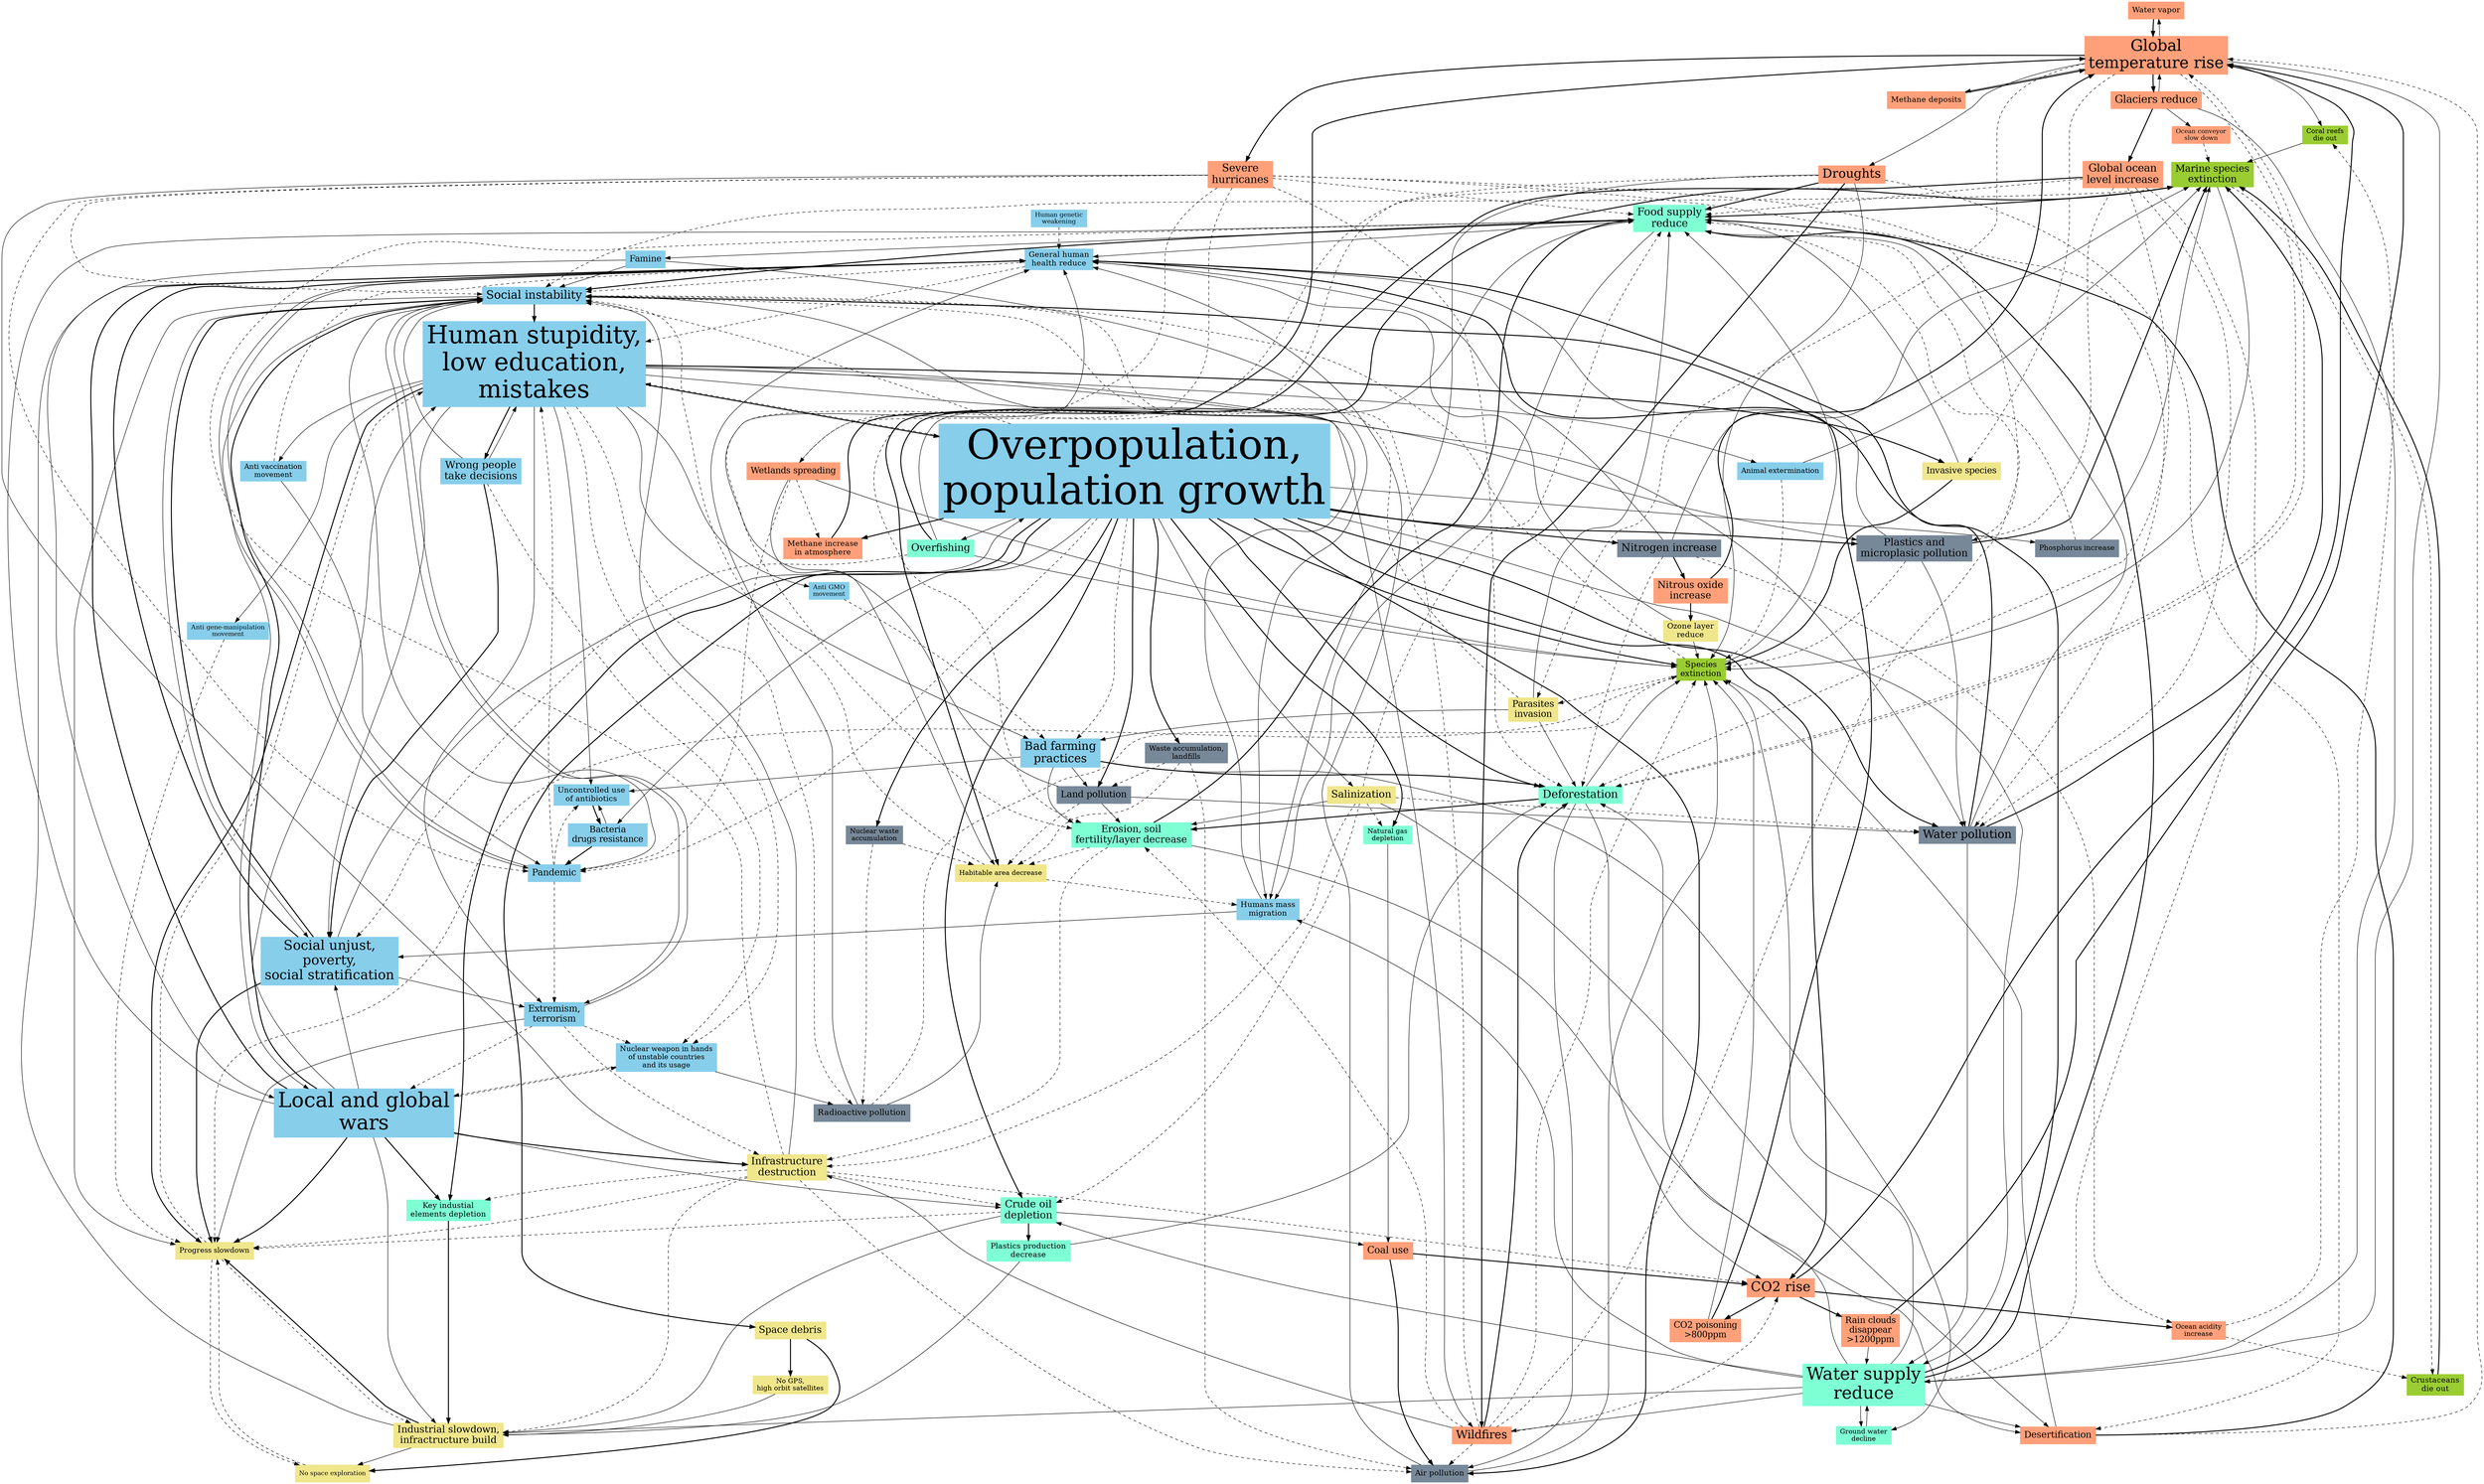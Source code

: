 // Civilization collaps graph
// three types of connection: week, normal and strong
// Weak connection - 1 score, normal - 2, and strong 4

digraph Global {
    // Water vapor is a greenhouse gas 
    water_vapor -> temp_increase [ style=bold ]

    // 298 times more stronger as greenhouse gas than CO2
    nitrous_oxide -> temp_increase [ style=bold ]
    // one of CFCs
    nitrous_oxide -> ozone [ style=bold ]

    // Farming as one of main source of nitrous oxide
    nitrogen_cycle -> nitrous_oxide [ style=bold ]
    // Increases PM and ozone, respiratory diseases, cancer
    nitrogen_cycle -> health_reduce [ style=solid ]
    // Because of eutrophication
    nitrogen_cycle -> marine_die [ style=solid ]
    // Increases soil acidification
    nitrogen_cycle -> ocean_acid [ style=dashed ]
    // N saturation can result in nutrient imbalances (e.g., loss of calcium due to nitrate leaching) and possible forest decline
    nitrogen_cycle -> deforestation [ style=dashed ]

    // Phosphorus amount is heavily debated, some say it'll last for 50 years other 200 with peak in 2030
    phosphorus_peak -> food_reduce [ style=dashed ]
    // Because of eutrophication
    phosphorus_peak -> marine_die [ style=solid ]

    // Clearing forest to clean land for houses, infrastructure, farming, industry, roads
    overpopulation -> deforestation [ style=bold ]
    // Raising population takes more land from native species
    overpopulation -> species_extinction [ style=bold ]
    // More population consumes more water
    overpopulation -> water_reduce [ style=solid ]
    // People's concentration too close leads to psychological problems
    overpopulation -> social_instab [ style=dashed ]
    // More people consume more seafood
    overpopulation -> overfishing [ style=solid ]
    // More people need more electronics
    overpopulation -> industrial_elements [ style=bold ]
    // More people consume more oil and gas via transport, heating, electricity generation
    overpopulation -> oil_depletion [ style=bold ]
    overpopulation -> gas_depletion [ style=bold ]
    // Road salt and irrigation causes salinization
    overpopulation -> salinization [ style=solid ]
    // More people need telecommunication which increases satellite fleet and increases chance of collisions.
    overpopulation -> space_debris [ style=bold ]
    // More dense population increases pandemic chance and burden on healthcare
    overpopulation -> pandemic [ style=dashed ]
    // More population increases chance for bacteria to become resistant to certain antibiotics. 
    overpopulation -> bacteria_resist [ style=solid ]
    // More people need more electricity and one of major sources is nuclear power.
    overpopulation -> nuclear_waste [ style=bold ]
    // Building, chemicals, transportation etc increase overall air pollution.
    overpopulation -> air_pollution [ style=bold ]
    // More people causes more water pollution, via farming or directly
    overpopulation -> water_pollution [ style=bold ]
    // More people needs more plastics
    overpopulation -> plastics_pollution [ style=bold ]
    // More people is a burden for education and general population increase happens in poor countries
    overpopulation -> human_stupid [ style=dashed ]
    // More people need more transportation, energy, goods and concrete
    overpopulation -> co2_rise [ style=bold ]
    // Farming is causing increase of methane in atmosphere
    overpopulation -> methane_raise [ style=bold ]
    // Since industrial revolution we increased global reactive nitrogen (Nr) by 50%
    overpopulation -> nitrogen_cycle [ style=bold ]
    overpopulation -> phosphorus_peak [ style=solid ]
    // Mining, factories, manufacturing etc causes land pollution with chemicals
    overpopulation -> land_pollution [ style=bold ]
    // Rising population make farmers to use bad farming methods to increase crop output
    overpopulation -> bad_farm [ style=dashed ]
    // Wastes are generated through various sources like domestic, industrial, agricultural, commercial, municipal etc. This waste is not get recycled and end up in landfills.
    overpopulation -> general_waste [ style=bold ]

    // CO2 -> temperature increase via global warming effect of CO2 will be rising as now we will have +4 degrees by the end of 21st century
    co2_rise -> temp_increase [ style=bold ]
    // More than 800 ppm lead to poisoning for humans
    co2_rise -> co2_poison [ style=bold ]
    // CO2 in atmosphere leads to water acidity increase because it reacts with water and converts into carbonic acid
    co2_rise -> ocean_acid [ style=bold ]
    // More than 1200 ppm leads to rain clouds disappearing which will heat the planet on +12C. Human extinction scenario.
    co2_rise -> clouds_disappear [ style=bold ]

    // Temperature increase can trigger methane deposits unleash, from permafrost on land or from the bottom of the ocean Global temperature can increase to +4 degrees only from methane
    methane_bomb -> temp_increase [ style=bold ]

    // Certain human processes like farming causes methane to increase in atmosphere, it also increases temperature as addition to CO2 increase
    methane_raise -> temp_increase [ style=bold ]

    // Increasing temperature reduce ice covering
    temp_increase -> ice_reduce [ style=bold ]
    // More energy in atmosphere leads to more severe hurricanes
    temp_increase -> hurricanes [ style=bold ]
    // Higher temperature traps more water in atmosphere and available water evaporates
    temp_increase -> water_reduce [ style=solid ]
    // Temperature rise shifting habitats of indigenous trees
    temp_increase -> deforestation [ style=dashed ]
    // Higher temperature means more droughts in summer
    temp_increase -> droughts [ style=solid ]
    // Parasites spreading to the regions where they couldn't survive because of high temperature
    temp_increase -> parasites [ style=dashed ]
    // Species migrating because of warmer climate and kill native species 
    temp_increase -> invas_species [ style=dashed ]
    // Increasing temperature can unleash methane in permafrost in tundra and deep inder the ocean, which can increase temperature up to +4 degrees as an addition to CO2 temp increase
    temp_increase -> methane_bomb [ style=solid ]
    // Water temperature increase bleaches corals and make them die
    temp_increase -> coral_die [ style=solid ]
    // Temperature rise is increasing water evaporation
    temp_increase -> water_vapor [ style=solid ]

    // Less ice means more sun energy will be absorbed by dark water of ground.
    ice_reduce -> temp_increase [ style=solid ]
    // Ice shield melting means more water in global ocean. CO2 level now in 415 ppm, last time such concentration was 3 million years ago, temperature was 2-3 degrees higher and
    // global ocean level 1-3 m higher
    ice_reduce -> ocean_level [ style=bold ]
    // Ice shields are vital part of water supply for many people, many rivers and streams starts from ice shield in mountains.
    ice_reduce -> water_reduce [ style=solid ]
    // With ice shields and ice caps melting salt consentration in global ocean is changing. This means that global ocean conveyor belt is slowing down.
    ice_reduce -> ocean_conv_stop [ style=solid ]

    // Oceanic conveyor is a vital part of distributing nutrients and oxygen in global ocean. Without it many species will due
    ocean_conv_stop -> marine_die [ style=dashed ]

    // Ocean acidity increase can damage to shells of many species which are base of food chain in ocean. They can adapt but only till some point.
    ocean_acid -> crust_die [ style=dashed ]
    // Ocean acidity increase also damage to corals by reducing their skeletal density
    ocean_acid -> coral_die [ style=dashed ]
    
    // Big hurricanes paralyze life
    hurricanes -> social_instab [ style=dashed ]
    // Hurricanes cause soil damage by flooding the ground
    hurricanes -> soil_depletion [ style=dashed ]
    // Floods contaminate water and can cause waterborne diseases to spread
    hurricanes -> pandemic [ style=dashed ]
    // High wind destroys trees
    hurricanes -> deforestation [ style=dashed ]
    // Flooding, high wind destroys infrastructure
    hurricanes -> infrac_destr [ style=solid ]
    // Flood kills crops on the field
    hurricanes -> food_reduce [ style=dashed ]
    // Flooding cause water pollution (rubbish, chemicals)
    hurricanes -> water_pollution [ style=dashed ]
    // Flooding polluting water with plastic
    hurricanes -> plastics_pollution [ style=dashed ]
    // Flooding an area increase chance land to become a wetland
    hurricanes -> wetland_spread [ style=dashed ]

    // Droughts causing many animals to die
    droughts -> species_extinction [ style=solid ]
    // Dryness makes terrain a desert
    droughts -> desertification [ style=dashed ]
    // Dehydrated trees and grass are easier to catch fire
    droughts -> wildfires [ style=bold ]
    // Dry soil loses its fertility and wind damaged dry soil
    droughts -> soil_depletion [ style=dashed ]
    // Droughts are very bad for crop output
    droughts -> food_reduce [ style=bold ]
    // Droughts are causing people to migrate
    droughts -> people_migration [ style=solid ]

    // Wildfires are destroying houses and whole villages
    wildfires -> infrac_destr [ style=solid ]
    // Wildfires are a terrible experience for local people and even for all other via news
    wildfires -> social_instab [ style=dashed ]
    // Wildfires are destroying farms and crops
    wildfires -> food_reduce [ style=dashed ]
    // Wildfires are weakening the soil, cause soil depletion and reducing water-retention capacity
    wildfires -> soil_depletion [ style=dashed ]
    // Wildfire causes deforestation
    wildfires -> deforestation [ style=bold ]
    // By destroying infrastructure wildfires causing air pollution
    wildfires -> air_pollution [ style=dashed ]
    // Burning trees are direct increase of CO2
    wildfires -> co2_rise [ style=dashed ]
    // Wildfires are killing animals and destroying their habitats
    wildfires -> species_extinction [ style=dashed ]

    // Ocean rise means less land can be used for farms
    ocean_level -> food_reduce [ style=dashed ]
    // Water rise can flood forests
    ocean_level -> deforestation [ style=dashed ]
    // Water rise can flood cities and decrease amount of land
    ocean_level -> habitable_area_decrease [ style=bold ]
    // Flooding pollutes ocean with chemicals and rubbish
    ocean_level -> water_pollution [ style=dashed ]
    // Flooding pollutes ocean with plastics
    ocean_level -> plastics_pollution [ style=dashed ]
    // Flooding increases chance for land to become a wetland
    ocean_level -> wetland_spread [ style=dashed ]
    // Because some land will become flooded permanently lakes and rivers previously clean will turn salty
    ocean_level -> water_reduce [ style=dashed ]

    // More than 800 ppm CO2 will cause poisoning of humans
    co2_poison -> health_reduce [ style=bold ]
    // CO2 also is poisonous for animals
    co2_poison -> species_extinction [ style=solid ]

    // More than 1200 ppm will cause marine clouds to disappear, it will increase temperature to +8 degrees (as an addition to +4 from CO2 and +4 from methane)
    clouds_disappear -> temp_increase [ style=bold ]
    // Disappearing of marine clouds means much less water will be on land
    clouds_disappear -> water_reduce [ style=solid ]

    // Crustaceans are a base of many food chains, their dying out means mass extinction
    crust_die -> marine_die [ style=bold ]

    // Less marine animals means less fish for people
    marine_die -> food_reduce [ style=bold ]
    // Extinction of marine animals will cause extinction of land animals as well
    marine_die -> species_extinction [ style=solid ]
    // Marine animals extinction will cause crustaceans to die out too
    marine_die -> crust_die [ style=dashed ]
    // Mass extinction will be bad for humans mood and hope for the future
    marine_die -> social_instab [ style=dashed ]

    // Species extinction will cause food to go down quite a lot, like dying out of pollinators
    species_extinction -> food_reduce [ style=solid ]
    // On place of big animals (esp predators) usually come their "food" and usually these are pests and parasites
    species_extinction -> parasites [ style=dashed ]
    // Animals are a vital subject of research like searching of new drugs
    species_extinction -> technology_slow [ style=dashed ]
    // Mass extinction will reflect bad on humans mood and hope for the future
    species_extinction -> social_instab [ style=dashed ]

    // Corals are essential to many marine animals, without them many other marine animals will extinct and will cause a cascade extinctions
    coral_die -> marine_die [ style=solid ]

    // Destructions of roads and farms
    infrac_destr -> food_reduce [ style=dashed ]
    // To restore destroyed infrastructure we need to spend rare metals and oil (transport, energy)
    infrac_destr -> industrial_elements [ style=dashed ]
    infrac_destr -> oil_depletion [ style=dashed ]
    // Any big destruction is causing social instability like marauders, crimes etc
    infrac_destr -> social_instab [ style=solid ]
    // Destruction of factories and companies will cause progress and productivity to go down
    infrac_destr -> technology_slow [ style=dashed ]
    // Destruction of factories and communications
    infrac_destr -> industry_slow [ style=dashed ]
    // Fires from destruction emits CO2
    infrac_destr -> co2_rise [ style=dashed ]
    // Fires from destruction emits air pollution
    infrac_destr -> air_pollution [ style=dashed ]

    // Trees are holding soil with roots
    deforestation -> soil_depletion [ style=bold ]
    // Trees are natural air filters
    deforestation -> air_pollution [ style=solid ]
    // Less trees means less CO2 can be absorbed from the air
    deforestation -> co2_rise [ style=solid ]
    // Forests are habitats for many species
    deforestation -> species_extinction [ style=solid ]
    // Trees are cooling the planet by absorbing sun's energy
    deforestation -> temp_increase [ style=dashed ]

    // Pure water is a vital resource for human beings, losing it causes high instability in society
    water_reduce -> social_instab [ style=bold ]
    // Pure water is essential for many industries
    water_reduce -> industry_slow [ style=solid ]
    // Pure water is essential for farming
    water_reduce -> food_reduce [ style=bold ]
    // Reduction of water in soil increases chance for land to turn into a desert
    water_reduce -> desertification [ style=solid ]
    // General water land reduction is causing trees and grass to dehydrate and they easier can catch fire
    water_reduce -> wildfires [ style=solid ]
    // Less water supply means less trees will grow
    water_reduce -> deforestation [ style=solid ]
    // Less water will cause many animals to die from thirst
    water_reduce -> species_extinction [ style=solid ]
    // If territory cannot provide enough water it will cause people to mass migrate
    water_reduce -> people_migration [ style=solid ]
    // When main sources of pure water are running short people turn to other sources
    water_reduce -> groundwater [ style=solid ]
    // Energy will be spent to desalinate salt water
    water_reduce -> oil_depletion [ style=solid ]

    // Groundwater depletion leads to water shortages
    groundwater -> water_reduce [ style=solid ]

    // Desert spreading leads to extinction of many animals
    desertification -> species_extinction [ style=solid ]
    // Deserts cannot be used for food production
    desertification -> food_reduce [ style=bold ]
    // Deserts are plantless land and plants absorb sun energy
    desertification -> temp_increase [ style=dashed ]

    // Bacterias produce methane in swamps
    wetland_spread -> methane_raise [ style=dashed ]
    // People cannot build in wetlands
    wetland_spread -> habitable_area_decrease [ style=solid ]
    // When land like forest turns a wetland many native species will die
    wetland_spread -> species_extinction [ style=solid ]
    // Wetlands helping to spread certain diseases
    wetland_spread -> pandemic [ style=dashed ]

    // Soil destruction causes less food production
    soil_depletion -> food_reduce [ style=bold ]
    // Soil destruction leads land to become desert
    soil_depletion -> desertification [ style=solid ]
    // Erosion can cause destruction of infrastructure in some areas
    soil_depletion -> infrac_destr [ style=dashed ]
    // Erosion and ground stability loss causes some land to become too risky for building
    soil_depletion -> habitable_area_decrease [ style=dashed ]

    // Parasites spread causing crops to die, also it includes parasites invasions like locust outbreak
    parasites -> food_reduce [ style=solid ]
    // Parasites are killing trees and make them more vulnerable to wildfires
    parasites -> deforestation [ style=solid ]
    // Parasites invasions causes social instability like locusts or crop-eating beetles
    parasites -> social_instab [ style=dashed ]
    // Parasites spreading make farmers to use more pesticides
    parasites -> bad_farm [ style=solid ]

    // Invasive species may destroy crops (rabbits, mice etc)
    invas_species -> food_reduce [ style=solid ]
    // Invasive species may kill native species or be poisonous for native species
    invas_species -> species_extinction [ style=bold ]

    // Low food supplies make people to migrate
    food_reduce -> people_migration [ style=solid ]
    // Malnutrition undermines humans health
    food_reduce -> health_reduce [ style=solid ]
    // Low food supplies creates social friction
    food_reduce -> social_instab [ style=bold ]
    // Low food supply causes some people to starve because of social unjust
    food_reduce -> famine [ style=solid ]

    // Famine can cause people to go to war or civil war
    famine -> war [ style=solid ]
    // Famine creates high social instability
    famine -> social_instab [ style=solid ]
    // Famine causes even more migration
    famine -> people_migration [ style=solid ]

    // If people don't have place to live they build buildings more compact with reduced space, higher, closer, all this have negative psychological effect
    habitable_area_decrease -> social_instab [ style=dashed ]
    // If people nowhere to live due to flooding etc it can make them to leave
    habitable_area_decrease -> people_migration [ style=dashed ]

    // Social instability can cause a civil war
    social_instab -> war [ style=solid ]
    // During tough times people tend to take and stock up as much wealth as they can, increasing further social injustice
    social_instab -> social_unjust [ style=solid ]
    // During tough times people lose hope in current system and can turn to extreme ideologies
    social_instab -> extremism [ style=solid ]
    // During tough times people think more about their survival than about science
    social_instab -> technology_slow [ style=solid ]

    // War is a very tough experience for people
    war -> social_instab [ style=bold ]
    // Violence cause disabilities to people
    war -> health_reduce [ style=bold ]
    // During war people think more about their own survival
    war -> technology_slow [ style=bold ]
    // War turn factories into weapon production
    war -> industry_slow [ style=solid ]
    // War machines need a lot of oil
    war -> oil_depletion [ style=solid ]
    // Weapon production takes a lot of rare resources
    war -> industrial_elements [ style=bold ]
    // During battles infrastructure gets destroyed
    war -> infrac_destr [ style=bold ]
    // War destroys stocks of food, farms and taking away people from farming
    war -> food_reduce [ style=solid ]
    // War might lead to usage of nuclear weapon
    war -> nuclear_weapon [ style=dashed ]
    // War leads to poverty
    war -> social_unjust [ style=solid ]
    // During war people don't educate
    war -> human_stupid [ style=solid ]

    // Spreading or local usage of nuclear weapon can lead to war
    nuclear_weapon -> war [ style=dashed ]
    // Nuclear weapon usage leads to radiation contamination
    nuclear_weapon -> rad_pollution [ style=solid ]

    // Radiation causes health problems
    rad_pollution -> health_reduce [ style=solid ]
    // People cannot live on radioactive areas
    rad_pollution -> habitable_area_decrease [ style=solid ]
    // High radioactive contamination kills animals
    rad_pollution -> species_extinction [ style=dashed ]

    // Mass migration causes social instability in countries where migrants come
    people_migration -> social_instab [ style=solid ]
    // Migrating people usually lose everything
    people_migration -> social_unjust [ style=solid ]

    // Overfishing kill aquatic life
    overfishing -> marine_die  [ style=bold ]
    // Overfishing reduces fishing in the future
    overfishing -> food_reduce [ style=solid ]
    // Fish is also a source of food for many land animals
    overfishing -> species_extinction [ style=solid ]
    // Fishing is a main source of money for many coastal regions, overfishing leads to their bankruptcy
    overfishing -> social_unjust [ style=dashed ]

    // Depletion of rare metals will cause to shut down industries
    industrial_elements -> industry_slow [ style=bold ]
    
    // Medical supply shortages will cause healthcare to downgrade
    industry_slow -> health_reduce [ style=solid ]
    // Shortages of goods and equipment will cause development slowdown
    industry_slow -> technology_slow [ style=bold ]
    // Space exploration takes a lot of resources and industrial power
    industry_slow -> no_space [ style=solid ]
    
    // Without technology development cannot be space exploration
    technology_slow -> no_space [ style=dashed ]
    // Industries are dependent on technological progress
    technology_slow -> industry_slow [ style=dashed ]
    // Without progress stupidity will be spreading
    technology_slow -> human_stupid  [ style=dashed ]

    // Oil will last till 2050 
    // Oil is a vital part of many industries
    oil_depletion -> industry_slow [ style=solid ]
    // Energy shortages will have negative effect on technological progress
    oil_depletion -> technology_slow [ style=dashed ]
    // Almost all plastic is made of crude oil
    oil_depletion -> plastics_prod [ style=bold ]
    // When oil will become more rare and expensive, people will turn to other energy resources like coal
    oil_depletion -> coal_use [ style=solid ]

    // Natural gas will deplete by 2050, and it's unknown how much gas in shale.
    gas_depletion -> coal_use [ style=solid ]

    // Coal use is source of CO2
    coal_use -> co2_rise [ style=bold ]
    // Coal use is a source of fine particles in air
    coal_use -> air_pollution [ style=bold ]

    // Plastic is an excellent material for industries, without it we will have to turn to more expensive alternatives
    plastics_prod -> industry_slow [ style=solid ]
    // Without plastic we have to cut more trees to make packaging and goods
    plastics_prod -> deforestation [ style=solid ]

    // Salinization is one of major causes of desertification
    salinization -> desertification [ style=solid ]
    // Salinization make soil infertile
    salinization -> soil_depletion [ style=solid ]
    // Causes damage to infrastructure (roads, bricks, pipes and cables)
    salinization -> infrac_destr [ style=dashed ]
    // Reduction of water quality for users, sedimentation problems, increased leaching of metals, especially copper, cadmium, manganese and zinc.
    salinization -> water_pollution [ style=dashed ]
    // Detrimental effects on plants growth and yield
    salinization -> food_reduce [ style=dashed ]
    // It takes more energy to desalinate
    salinization -> oil_depletion [ style=dashed ]
    salinization -> gas_depletion [ style=dashed ]

    // Space debris uncontrolled multiplication (Kessler Syndrome) can make space inaccessible or too expensive
    space_debris -> no_space [ style=bold ]
    // If space becomes inaccessible there will be no orbit satellites
    space_debris -> no_gps [ style=bold ]

    // GPS is a vital part of modern life, industry, transportation
    no_gps -> industry_slow [ style=solid ]

    // Without space technological and science progress will be slowed down
    no_space -> technology_slow [ style=dashed ]

    // Pandemic creates social instability
    pandemic -> social_instab [ style=solid ]
    // Pandemic undermines a public health, people who survive have disabilities, pandemic take all resources of healthcare
    pandemic -> health_reduce [ style=solid ]
    // During pandemic people tend to use antibiotics without reason, even if they won't help them
    pandemic -> uncontrolled_antibiotics [ style=dashed ]
    // Pandemic as public disaster might send people to extreme ideologies
    pandemic -> extremism [ style=dashed ]
    // During pandemic people don't educate
    pandemic -> human_stupid [ style=dashed ]

    // Resistant bacteria causes people to take strong antibiotics further increasing risk of bacterial resistance
    bacteria_resist -> uncontrolled_antibiotics [ style=solid ]
    // Resistant to all drugs bacteria can cause pandemic (superbugs)
    bacteria_resist -> pandemic [ style=bold ]

    // Air pollution includes toxic chemicals and ultrafine particles
    air_pollution -> health_reduce [ style=solid ]
    air_pollution -> species_extinction [ style=solid ]

    // Water pollution includes toxic chemicals in the water and water sedimentation
    water_pollution -> water_reduce [ style=solid ]
    water_pollution -> health_reduce [ style=bold ]
    water_pollution -> food_reduce [ style=solid ]
    water_pollution -> marine_die [ style=bold ]

    // Plastics eventually disintegrate to micro plastics which causes water pollution
    plastics_pollution -> water_pollution [ style=solid ]
    // Plastic pollution kills many marine animals
    plastics_pollution -> marine_die [ style=bold ]
    // Eventually microplastics end up in humans slowly undermining their health
    plastics_pollution -> health_reduce [ style=solid ]
    // Not only marine animals die from plastics
    plastics_pollution -> species_extinction [ style=dashed ]

    // Land pollution like mining for nuclear weapon tests reducing area for people to live
    land_pollution -> habitable_area_decrease [ style=dashed ]
    // Mining and many other industries destroys soil
    land_pollution -> soil_depletion [ style=solid ]
    // Land pollution is poisoning groundwater supplies by leaching toxic chemicals
    land_pollution -> health_reduce [ style=solid ]
    // Toxic waste on land eventually end up in rivers and ocean
    land_pollution -> water_pollution [ style=solid ]

    // Nuclear waste storage increases general radiation level of an area
    nuclear_waste -> rad_pollution [ style=dashed ]
    // People cannot live next to radioactive sarcophagus
    nuclear_waste -> habitable_area_decrease [ style=dashed ]

    // Landfills increases risk of land pollution with time
    general_waste -> land_pollution [ style=dashed ]
    // Burning waste increases air pollution
    general_waste -> air_pollution [ style=dashed ]
    // People cannot live next to landfills
    general_waste -> habitable_area_decrease [ style=dashed ]

    // Increase of people illnesses rises social instability (like protests)
    health_reduce -> social_instab [ style=dashed ]
    // Some health problems causes different types of mental diseases
    health_reduce -> human_stupid [ style=dashed ]
    // People with undermined health problems are more vulnerable to microbes and this increases chance for pandemic to break out
    health_reduce -> pandemic [ style=solid ]

    // General public health reduction increases burden on social institutes
    // With the help of modern medicine survive those who would die normally, and medicine help them to procreate and leave even weaker offspring
    genetic_weakening -> health_reduce [ style=dashed ]

    // Stupid people elect stupid leaders
    human_stupid -> wrong_people [ style=bold ]
    // Stupid people don't understand science and it frightens them, so they want to forbid gene crop manipulation, vaccines, and different gene therapies and modifications of humans
    human_stupid -> anti_gmo [ style=solid ]
    human_stupid -> anti_vac [ style=solid ]
    human_stupid -> anti_gene [ style=solid ]
    // Low education is the cause of bad farming practises
    human_stupid -> bad_farm [ style=solid ]
    // Stupid people are tend to accumulate wealth without measure
    human_stupid -> social_unjust [ style=solid ]
    // Stupid people could be easily indoctrinated and manipulated
    human_stupid -> extremism [ style=solid ]
    // Low education is slowing down progress
    human_stupid -> technology_slow [ style=bold ]
    // People with low education are tend to make more children even if they cannot support them
    human_stupid -> overpopulation [ style=bold ]
    // Stupid people don't know/not care about ecology and throw rabbish into the river
    human_stupid -> water_pollution [ style=solid ]
    // People throw plastic into a rivers and oceans
    human_stupid -> plastics_pollution [ style=solid ]
    // People can use antibiotics even without reason (like viral infection)
    human_stupid -> uncontrolled_antibiotics [ style=solid ]
    // Stupid people believe in alternative medicine and kill animals not for food, also do sport hunting on rare animals
    human_stupid -> animal_extermination [ style=solid ]
    // People sometimes start wildfires by mistake or deliberately
    human_stupid -> wildfires [ style=solid ]
    // Stupid people believe that accumulation of nuclear weapons is increasing their safety
    human_stupid -> nuclear_weapon [ style=dashed ]
    // Humans help to spread non-native species to other locations
    human_stupid -> invas_species [ style=bold ]
    // Mistakes in construction of nuclear plants can cause nuclear disaster
    human_stupid -> rad_pollution [ style=dashed ]

    // Terrorists with enough resources can start a full scale war
    extremism -> war [ style=dashed ]
    // Extreme currents and terrorists are against science and progress
    extremism -> technology_slow [ style=solid ]
    // Terrorist attacks cause social instability
    extremism -> social_instab [ style=solid ]
    // Terrorists can get nuclear weapon and use it
    extremism -> nuclear_weapon [ style=dashed ]
    // Terrorists can blow up whole buildings
    extremism -> infrac_destr [ style=dashed ]

    // Dictators prefer less educated people and usually dismantle education and science
    wrong_people -> human_stupid [ style=solid ]
    // Dictators make themself and their friends wealthy taking everything from common people
    wrong_people -> social_unjust [ style=bold ]
    // Many people might not like to live under dictatorship regime, crime and injustice is also rising
    wrong_people -> social_instab [ style=solid ]
    // To keep power dictators tend to buy/develop nuclear weapon and because they have absolute power they can use it
    wrong_people -> nuclear_weapon [ style=dashed ]

    // Anti GMO movement do not allow GMO crops to be used
    anti_gmo -> bad_farm [ style=dashed ]

    // Anti gene manipulation movement prevent gene technologies to be developed and used on people
    anti_gene -> technology_slow [ style=dashed ]

    // Anti vaccination movement make public more vulnerable to infections
    anti_vac -> health_reduce [ style=dashed ]
    // Anti vaccination movement make pandemic more probable to happen
    anti_vac -> pandemic [ style=solid ]

    // Poor people cannot afford healthcare
    social_unjust -> health_reduce [ style=bold ]
    // Poor people cannot participate in science and technology development
    social_unjust -> technology_slow [ style=bold ]
    // Poverty increases crime
    social_unjust -> social_instab [ style=bold ]
    // Poor people create more children in order to survive
    social_unjust -> overpopulation [ style=solid ]
    // Poor people cannot go study, payments for education are always rising
    social_instab ->human_stupid [ style=bold ]
    // Poor people want more just system and can turn to extreme ideologies or start a revolution
    social_unjust -> extremism [ style=solid ]

    // Millions of sharks get killed for their fins because in alternative medicine they valued for curing impotence. It also includes sport fishing.
    animal_extermination -> marine_die [ style=solid ]
    // Sport hunt on rare animals and poaching
    animal_extermination -> species_extinction [ style=dashed ]

    // Dumping antibiotics into environment creates drug resistant bacteria and superbugs
    uncontrolled_antibiotics -> bacteria_resist [ style=bold ]

    // Ozone layer thinning causes negative effect on human health, like burns, blindness or cancer
    ozone -> health_reduce [ style=solid ]
    // Ozone layer thinning is also dangerous for animals
    ozone -> species_extinction [ style=solid ]

    // Cleaning forests to build farms (like palm oil)
    bad_farm -> deforestation [ style=bold ]
    // Farmers use ground water without control and it takes thousands of years to replenish
    bad_farm -> groundwater [ style=solid ]
    // Using chemicals and pesticides
    bad_farm -> land_pollution [ style=solid ]
    // Farmers feed live stock with antibiotics without control trying to increase profit
    bad_farm -> uncontrolled_antibiotics [ style=solid ]
    // Farmers are feeding livestock with antibiotics without control trying to increase profit
    bad_farm -> soil_depletion [ style=solid ]

    // TO ADD:
    // Habitat destruction. Vast amounts of land are decimated to provide space for drilling wells, pipelines, and processing facilities used in oil and gas drilling operations.
    // Habitat disruption and noise from drilling are some of the biggest threats to wildlife populations across the globe.

    // =========================================================================
    // @problem_groups
    
    // Global warming color=lightsalmon, style=filled
    co2_rise [ label="CO2 rise", color=lightsalmon, style=filled, shape=box, fontsize=28 ]
    temp_increase [ label="Global\ntemperature rise", color=lightsalmon, style=filled, shape=box, fontsize=33 ]
    ice_reduce [ label="Glaciers reduce", color=lightsalmon, style=filled, shape=box, fontsize=22 ]
    hurricanes [ label="Severe\nhurricanes", color=lightsalmon, style=filled, shape=box, fontsize=22 ]
    ocean_acid [ label="Ocean acidity\nincrease", color=lightsalmon, style=filled, shape=box, fontsize=14 ]
    droughts [ label="Droughts", color=lightsalmon, style=filled, shape=box, fontsize=26 ]
    ocean_conv_stop [ label="Ocean conveyor\nslow down", color=lightsalmon, style=filled, shape=box, fontsize=13 ]
    ocean_level [ label="Global ocean\nlevel increase", color=lightsalmon, style=filled, shape=box, fontsize=22 ]
    wildfires [ label="Wildfires", color=lightsalmon, style=filled, shape=box, fontsize=24 ]
    desertification [ label="Desertification", color=lightsalmon, style=filled, shape=box, fontsize=19 ]
    wetland_spread [ label="Wetlands spreading", color=lightsalmon, style=filled, shape=box, fontsize=18 ]
    methane_bomb [ label="Methane deposits", color=lightsalmon, style=filled, shape=box, fontsize=16 ]
    methane_raise [ label="Methane increase\nin atmosphere", color=lightsalmon, style=filled, shape=box, fontsize=16 ]
    water_vapor [ label="Water vapor", color=lightsalmon, style=filled, shape=box, fontsize=16 ]
    co2_poison [ label="CO2 poisoning\n>800ppm", color=lightsalmon, style=filled, shape=box, fontsize=18 ]
    clouds_disappear [ label="Rain clouds\ndisappear\n>1200ppm", color=lightsalmon, style=filled, shape=box, fontsize=18 ]
    coal_use [ label="Coal use", color=lightsalmon, style=filled, shape=box, fontsize=20 ]
    nitrous_oxide [ label="Nitrous oxide\nincrease", color=lightsalmon, style=filled, shape=box, fontsize=20 ]

    // Extinction color=yellowgreen, style=filled
    crust_die [ label="Crustaceans\ndie out", color=yellowgreen, style=filled, shape=box, fontsize=16 ]
    marine_die [ label="Marine species\nextinction", color=yellowgreen, style=filled, shape=box, fontsize=20 ]
    species_extinction [ label="Species\nextinction", color=yellowgreen, style=filled, shape=box, fontsize=17 ]
    coral_die [ label="Coral reefs\ndie out", color=yellowgreen, style=filled, shape=box, fontsize=14 ]

    // Resources color=aquamarine, style=filled
    water_reduce [ label="Water supply\nreduce", color=aquamarine, style=filled, shape=box, fontsize=36 ]
    food_reduce [ label="Food supply\nreduce", color=aquamarine, style=filled, shape=box, fontsize=22 ]
    deforestation [ label="Deforestation", color=aquamarine, style=filled, shape=box, fontsize=23 ]
    soil_depletion [ label="Erosion, soil\nfertility/layer decrease", color=aquamarine, style=filled, shape=box, fontsize=20 ]
    overfishing [ label="Overfishing", color=aquamarine, style=filled, shape=box, fontsize=21 ]
    industrial_elements [ label="Key industial\nelements depletion", color=aquamarine, style=filled, shape=box, fontsize=16 ]
    oil_depletion [ label="Crude oil\ndepletion", color=aquamarine, style=filled, shape=box, fontsize=21 ]
    gas_depletion [ label="Natural gas\ndepletion", color=aquamarine, style=filled, shape=box, fontsize=14 ]
    plastics_prod [ label="Plastics production\ndecrease", color=aquamarine, style=filled, shape=box, fontsize=16 ]
    groundwater [ label="Ground water\ndecline", color=aquamarine, style=filled, shape=box, fontsize=14 ]

    // Pollution color=lightslategray, style=filled
    air_pollution [ label="Air pollution", color=lightslategray, style=filled, shape=box, fontsize=16 ]
    water_pollution [ label="Water pollution", color=lightslategray, style=filled, shape=box, fontsize=24 ]
    plastics_pollution [ label="Plastics and\nmicroplasic pollution", color=lightslategray, style=filled, shape=box, fontsize=21 ]
    nuclear_waste [ label="Nuclear waste\naccumulation", color=lightslategray, style=filled, shape=box, fontsize=14 ]
    general_waste [ label="Waste accumulation,\nlandfills", color=lightslategray, style=filled, shape=box, fontsize=15 ]
    rad_pollution [ label="Radioactive pollution", color=lightslategray, style=filled, shape=box, fontsize=17 ]
    land_pollution [ label="Land pollution", color=lightslategray, style=filled, shape=box, fontsize=19 ]
    nitrogen_cycle [ label="Nitrogen increase", color=lightslategray, style=filled, shape=box, fontsize=22 ]
    phosphorus_peak [ label="Phosphorus increase", color=lightslategray, style=filled, shape=box, fontsize=15 ]

    // Humans color=skyblue, style=filled
    human_stupid [ label="Human stupidity,\nlow education,\nmistakes", color=skyblue, style=filled, shape=box, fontsize=52 ]
    social_instab [ label="Social instability", color=skyblue, style=filled, shape=box, fontsize=24 ]
    famine [ label="Famine", color=skyblue, style=filled, shape=box, fontsize=18 ]
    war [ label="Local and global\nwars", color=skyblue, style=filled, shape=box, fontsize=43 ]
    people_migration [ label="Humans mass\nmigration", color=skyblue, style=filled, shape=box, fontsize=16 ]
    overpopulation [ label="Overpopulation,\npopulation growth", color=skyblue, style=filled, shape=box, fontsize=86 ]
    pandemic [ label="Pandemic", color=skyblue, style=filled, shape=box, fontsize=19 ]
    bacteria_resist [ label="Bacteria\ndrugs resistance", color=skyblue, style=filled, shape=box, fontsize=18 ]
    genetic_weakening [ label="Human genetic\nweakening", color=skyblue, style=filled, shape=box, fontsize=13 ]
    health_reduce [ label="General human\nhealth reduce", color=skyblue, style=filled, shape=box, fontsize=16 ]
    wrong_people [ label="Wrong people\ntake decisions", color=skyblue, style=filled, shape=box, fontsize=21 ]
    anti_gmo [ label="Anti GMO\nmovement", color=skyblue, style=filled, shape=box, fontsize=13 ]
    anti_vac [ label="Anti vaccination\nmovement", color=skyblue, style=filled, shape=box, fontsize=15 ]
    anti_gene [ label="Anti gene-manipulation\nmovement", color=skyblue, style=filled, shape=box, fontsize=13 ]
    nuclear_weapon [ label="Nuclear weapon in hands\nof unstable countries\nand its usage", color=skyblue, style=filled, shape=box, fontsize=15 ]
    social_unjust [ label="Social unjust,\npoverty,\nsocial stratification", color=skyblue, style=filled, shape=box, fontsize=28 ]
    animal_extermination [ label="Animal extermination", color=skyblue, style=filled, shape=box, fontsize=15 ]
    uncontrolled_antibiotics [ label="Uncontrolled use\nof antibiotics", color=skyblue, style=filled, shape=box, fontsize=16 ]
    extremism [ label="Extremism,\nterrorism", color=skyblue, style=filled, shape=box, fontsize=19 ]
    bad_farm [ label="Bad farming\npractices", color=skyblue, style=filled, shape=box, fontsize=24 ]

    // Other color=khaki, style=filled
    infrac_destr [ label="Infrastructure\ndestruction", color=khaki, style=filled, shape=box, fontsize=21 ]
    habitable_area_decrease [ label="Habitable area decrease", color=khaki, style=filled, shape=box, fontsize=14 ]
    parasites [ label="Parasites\ninvasion", color=khaki, style=filled, shape=box, fontsize=19 ]
    invas_species [ label="Invasive species", color=khaki, style=filled, shape=box, fontsize=18 ]
    industry_slow [ label="Industrial slowdown,\ninfractructure build", color=khaki, style=filled, shape=box, fontsize=20 ]
    technology_slow [ label="Progress slowdown", color=khaki, style=filled, shape=box, fontsize=15 ]
    salinization [ label="Salinization", color=khaki, style=filled, shape=box, fontsize=21 ]
    space_debris [ label="Space debris", color=khaki, style=filled, shape=box, fontsize=20 ]
    no_gps [ label="No GPS,\nhigh orbit satellites", color=khaki, style=filled, shape=box, fontsize=14 ]
    no_space [ label="No space exploration", color=khaki, style=filled, shape=box, fontsize=13 ]
    ozone [ label="Ozone layer\nreduce", color=khaki, style=filled, shape=box, fontsize=16 ]
}
